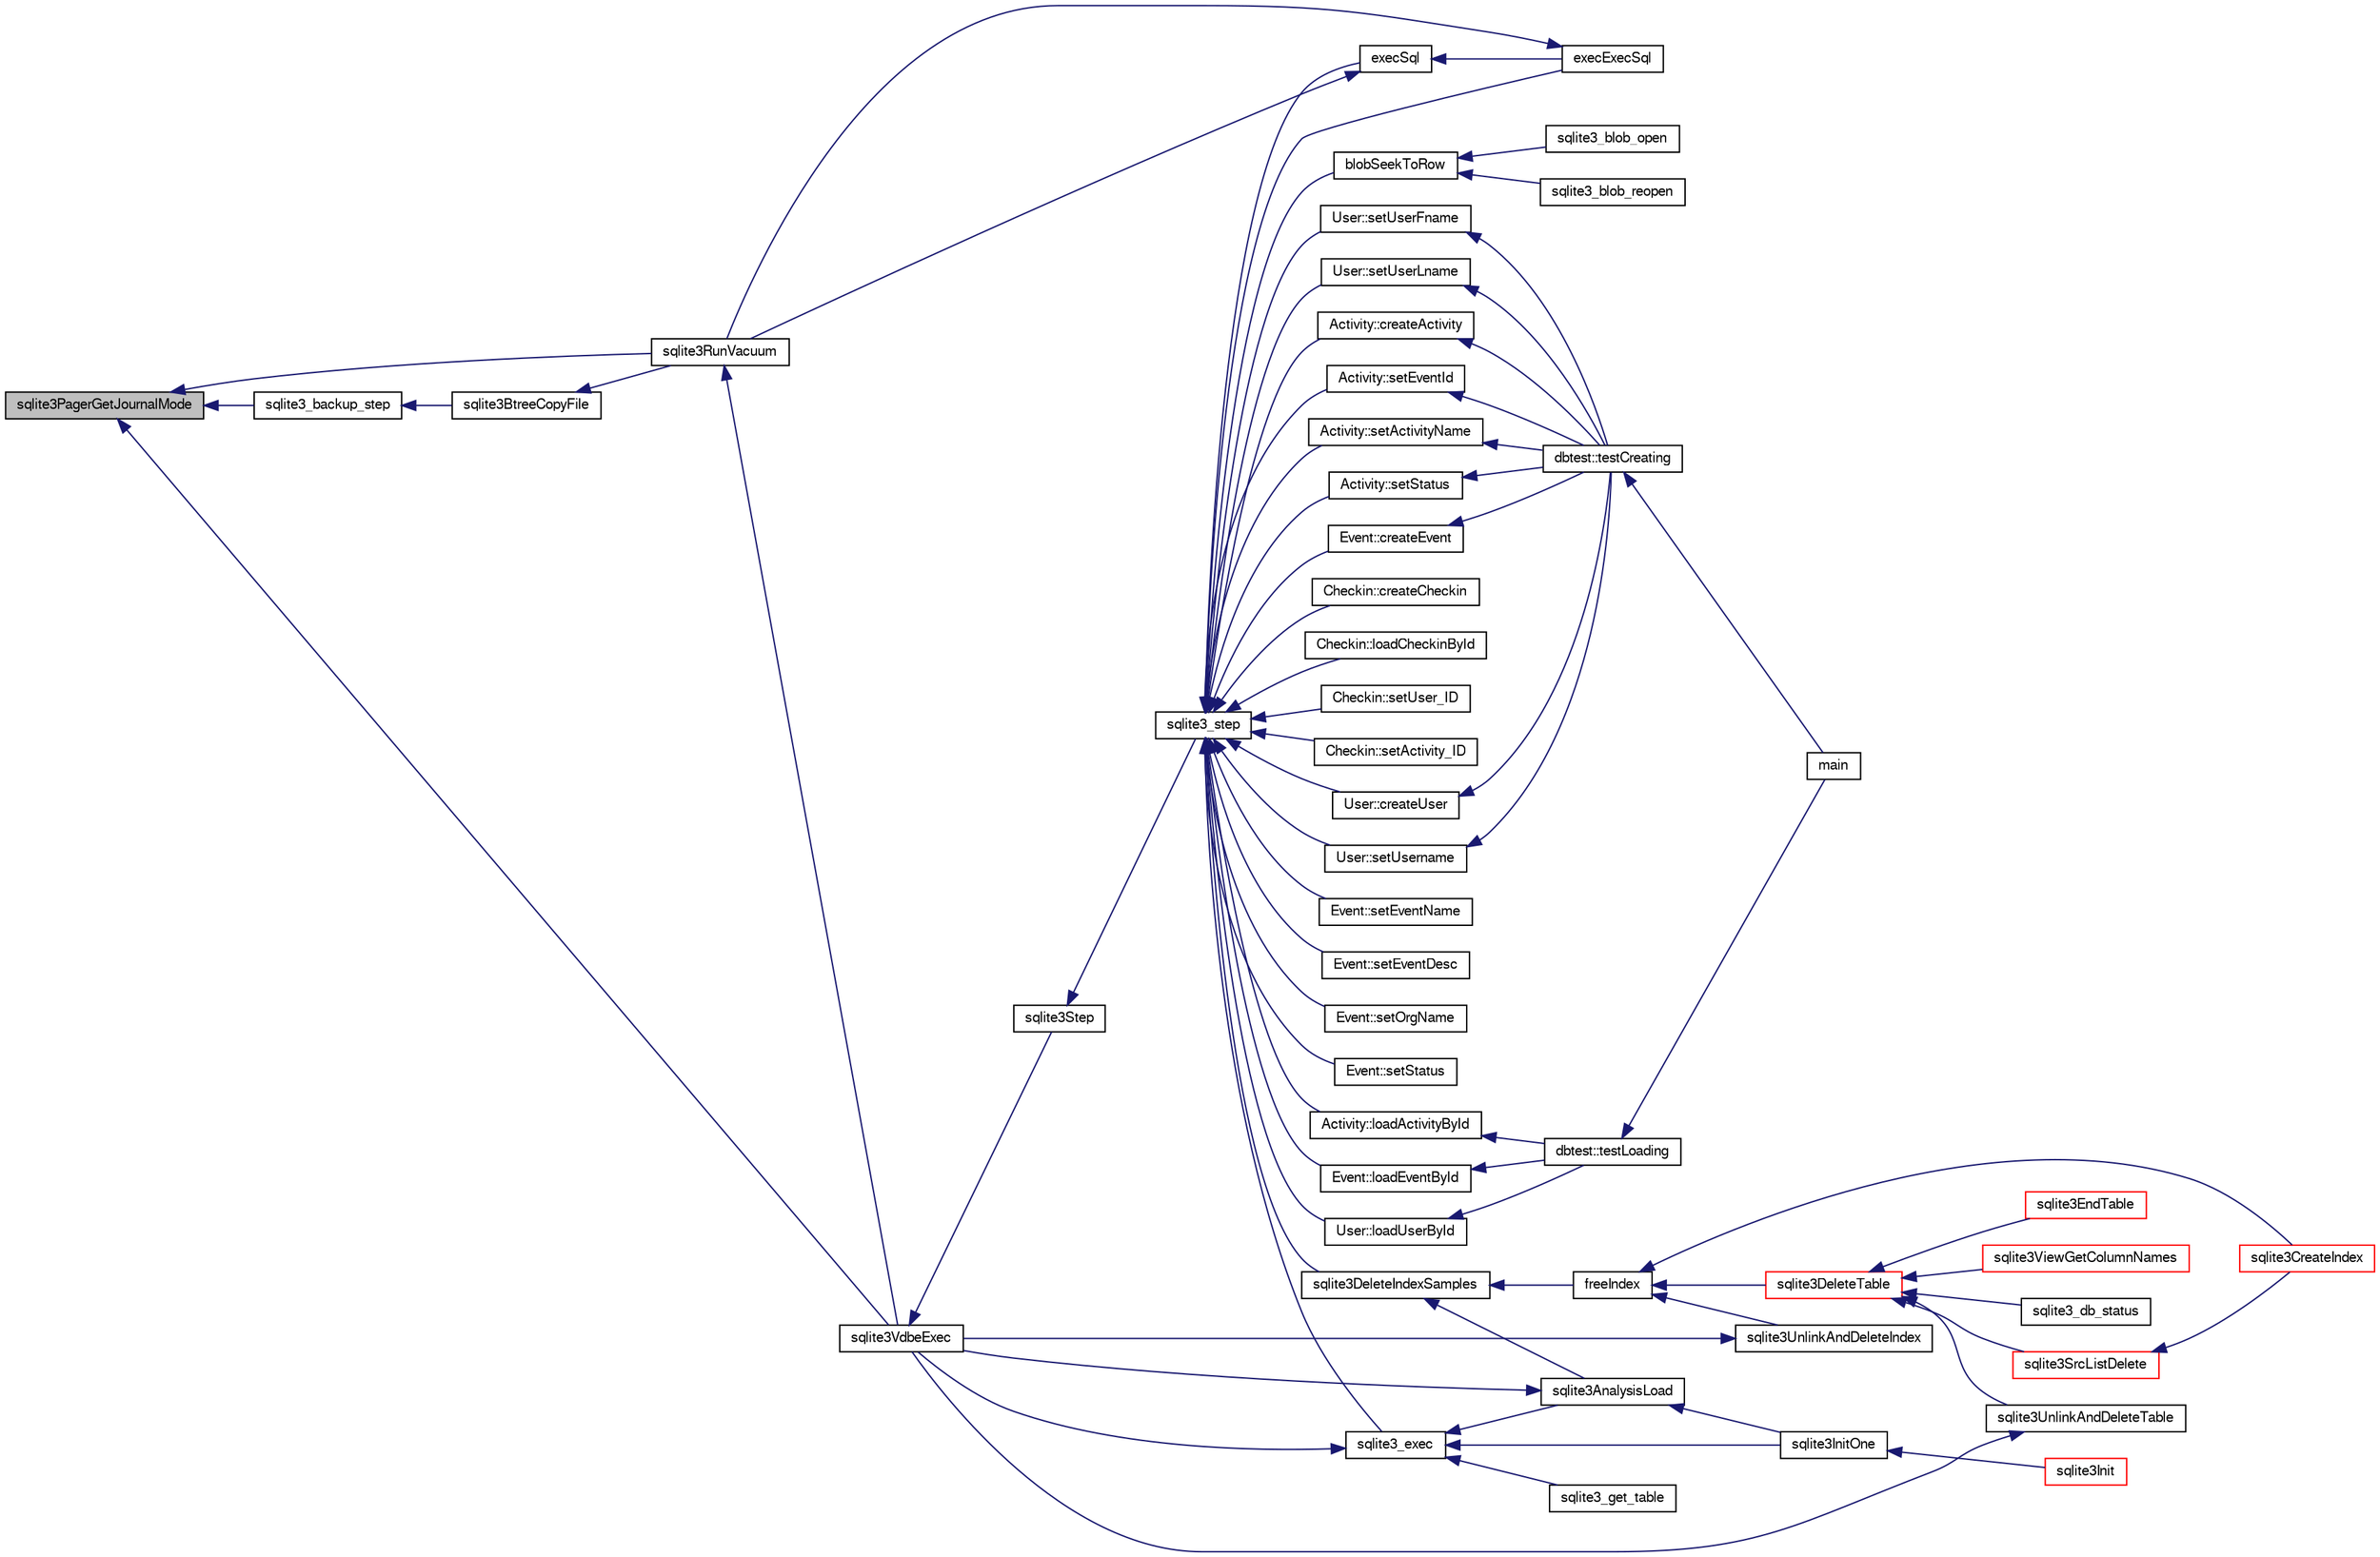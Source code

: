 digraph "sqlite3PagerGetJournalMode"
{
  edge [fontname="FreeSans",fontsize="10",labelfontname="FreeSans",labelfontsize="10"];
  node [fontname="FreeSans",fontsize="10",shape=record];
  rankdir="LR";
  Node629491 [label="sqlite3PagerGetJournalMode",height=0.2,width=0.4,color="black", fillcolor="grey75", style="filled", fontcolor="black"];
  Node629491 -> Node629492 [dir="back",color="midnightblue",fontsize="10",style="solid",fontname="FreeSans"];
  Node629492 [label="sqlite3_backup_step",height=0.2,width=0.4,color="black", fillcolor="white", style="filled",URL="$sqlite3_8h.html#a1699b75e98d082eebc465a9e64c35269"];
  Node629492 -> Node629493 [dir="back",color="midnightblue",fontsize="10",style="solid",fontname="FreeSans"];
  Node629493 [label="sqlite3BtreeCopyFile",height=0.2,width=0.4,color="black", fillcolor="white", style="filled",URL="$sqlite3_8c.html#a4d9e19a79f0d5c1dfcef0bd137ae83f9"];
  Node629493 -> Node629494 [dir="back",color="midnightblue",fontsize="10",style="solid",fontname="FreeSans"];
  Node629494 [label="sqlite3RunVacuum",height=0.2,width=0.4,color="black", fillcolor="white", style="filled",URL="$sqlite3_8c.html#a5e83ddc7b3e7e8e79ad5d1fc92de1d2f"];
  Node629494 -> Node629495 [dir="back",color="midnightblue",fontsize="10",style="solid",fontname="FreeSans"];
  Node629495 [label="sqlite3VdbeExec",height=0.2,width=0.4,color="black", fillcolor="white", style="filled",URL="$sqlite3_8c.html#a8ce40a614bdc56719c4d642b1e4dfb21"];
  Node629495 -> Node629496 [dir="back",color="midnightblue",fontsize="10",style="solid",fontname="FreeSans"];
  Node629496 [label="sqlite3Step",height=0.2,width=0.4,color="black", fillcolor="white", style="filled",URL="$sqlite3_8c.html#a3f2872e873e2758a4beedad1d5113554"];
  Node629496 -> Node629497 [dir="back",color="midnightblue",fontsize="10",style="solid",fontname="FreeSans"];
  Node629497 [label="sqlite3_step",height=0.2,width=0.4,color="black", fillcolor="white", style="filled",URL="$sqlite3_8h.html#ac1e491ce36b7471eb28387f7d3c74334"];
  Node629497 -> Node629498 [dir="back",color="midnightblue",fontsize="10",style="solid",fontname="FreeSans"];
  Node629498 [label="Activity::createActivity",height=0.2,width=0.4,color="black", fillcolor="white", style="filled",URL="$classActivity.html#a813cc5e52c14ab49b39014c134e3425b"];
  Node629498 -> Node629499 [dir="back",color="midnightblue",fontsize="10",style="solid",fontname="FreeSans"];
  Node629499 [label="dbtest::testCreating",height=0.2,width=0.4,color="black", fillcolor="white", style="filled",URL="$classdbtest.html#a8193e88a7df657069c8a6bd09c8243b7"];
  Node629499 -> Node629500 [dir="back",color="midnightblue",fontsize="10",style="solid",fontname="FreeSans"];
  Node629500 [label="main",height=0.2,width=0.4,color="black", fillcolor="white", style="filled",URL="$test_8cpp.html#ae66f6b31b5ad750f1fe042a706a4e3d4"];
  Node629497 -> Node629501 [dir="back",color="midnightblue",fontsize="10",style="solid",fontname="FreeSans"];
  Node629501 [label="Activity::loadActivityById",height=0.2,width=0.4,color="black", fillcolor="white", style="filled",URL="$classActivity.html#abe4ffb4f08a47212ebf9013259d9e7fd"];
  Node629501 -> Node629502 [dir="back",color="midnightblue",fontsize="10",style="solid",fontname="FreeSans"];
  Node629502 [label="dbtest::testLoading",height=0.2,width=0.4,color="black", fillcolor="white", style="filled",URL="$classdbtest.html#a6f98d82a2c8e2b9040848763504ddae1"];
  Node629502 -> Node629500 [dir="back",color="midnightblue",fontsize="10",style="solid",fontname="FreeSans"];
  Node629497 -> Node629503 [dir="back",color="midnightblue",fontsize="10",style="solid",fontname="FreeSans"];
  Node629503 [label="Activity::setEventId",height=0.2,width=0.4,color="black", fillcolor="white", style="filled",URL="$classActivity.html#adb1d0fd0d08f473e068f0a4086bfa9ca"];
  Node629503 -> Node629499 [dir="back",color="midnightblue",fontsize="10",style="solid",fontname="FreeSans"];
  Node629497 -> Node629504 [dir="back",color="midnightblue",fontsize="10",style="solid",fontname="FreeSans"];
  Node629504 [label="Activity::setActivityName",height=0.2,width=0.4,color="black", fillcolor="white", style="filled",URL="$classActivity.html#a62dc3737b33915a36086f9dd26d16a81"];
  Node629504 -> Node629499 [dir="back",color="midnightblue",fontsize="10",style="solid",fontname="FreeSans"];
  Node629497 -> Node629505 [dir="back",color="midnightblue",fontsize="10",style="solid",fontname="FreeSans"];
  Node629505 [label="Activity::setStatus",height=0.2,width=0.4,color="black", fillcolor="white", style="filled",URL="$classActivity.html#af618135a7738f4d2a7ee147a8ef912ea"];
  Node629505 -> Node629499 [dir="back",color="midnightblue",fontsize="10",style="solid",fontname="FreeSans"];
  Node629497 -> Node629506 [dir="back",color="midnightblue",fontsize="10",style="solid",fontname="FreeSans"];
  Node629506 [label="Checkin::createCheckin",height=0.2,width=0.4,color="black", fillcolor="white", style="filled",URL="$classCheckin.html#a4e40acdf7fff0e607f6de4f24f3a163c"];
  Node629497 -> Node629507 [dir="back",color="midnightblue",fontsize="10",style="solid",fontname="FreeSans"];
  Node629507 [label="Checkin::loadCheckinById",height=0.2,width=0.4,color="black", fillcolor="white", style="filled",URL="$classCheckin.html#a3461f70ea6c68475225f2a07f78a21e0"];
  Node629497 -> Node629508 [dir="back",color="midnightblue",fontsize="10",style="solid",fontname="FreeSans"];
  Node629508 [label="Checkin::setUser_ID",height=0.2,width=0.4,color="black", fillcolor="white", style="filled",URL="$classCheckin.html#a76ab640f4f912876dbebf183db5359c6"];
  Node629497 -> Node629509 [dir="back",color="midnightblue",fontsize="10",style="solid",fontname="FreeSans"];
  Node629509 [label="Checkin::setActivity_ID",height=0.2,width=0.4,color="black", fillcolor="white", style="filled",URL="$classCheckin.html#ab2ff3ec2604ec73a42af25874a00b232"];
  Node629497 -> Node629510 [dir="back",color="midnightblue",fontsize="10",style="solid",fontname="FreeSans"];
  Node629510 [label="Event::createEvent",height=0.2,width=0.4,color="black", fillcolor="white", style="filled",URL="$classEvent.html#a77adb9f4a46ffb32c2d931f0691f5903"];
  Node629510 -> Node629499 [dir="back",color="midnightblue",fontsize="10",style="solid",fontname="FreeSans"];
  Node629497 -> Node629511 [dir="back",color="midnightblue",fontsize="10",style="solid",fontname="FreeSans"];
  Node629511 [label="Event::loadEventById",height=0.2,width=0.4,color="black", fillcolor="white", style="filled",URL="$classEvent.html#afa66cea33f722dbeecb69cc98fdea055"];
  Node629511 -> Node629502 [dir="back",color="midnightblue",fontsize="10",style="solid",fontname="FreeSans"];
  Node629497 -> Node629512 [dir="back",color="midnightblue",fontsize="10",style="solid",fontname="FreeSans"];
  Node629512 [label="Event::setEventName",height=0.2,width=0.4,color="black", fillcolor="white", style="filled",URL="$classEvent.html#a10596b6ca077df05184e30d62b08729d"];
  Node629497 -> Node629513 [dir="back",color="midnightblue",fontsize="10",style="solid",fontname="FreeSans"];
  Node629513 [label="Event::setEventDesc",height=0.2,width=0.4,color="black", fillcolor="white", style="filled",URL="$classEvent.html#ae36b8377dcae792f1c5c4726024c981b"];
  Node629497 -> Node629514 [dir="back",color="midnightblue",fontsize="10",style="solid",fontname="FreeSans"];
  Node629514 [label="Event::setOrgName",height=0.2,width=0.4,color="black", fillcolor="white", style="filled",URL="$classEvent.html#a19aac0f776bd764563a54977656cf680"];
  Node629497 -> Node629515 [dir="back",color="midnightblue",fontsize="10",style="solid",fontname="FreeSans"];
  Node629515 [label="Event::setStatus",height=0.2,width=0.4,color="black", fillcolor="white", style="filled",URL="$classEvent.html#ab0a6b9285af0f4172eb841e2b80f8972"];
  Node629497 -> Node629516 [dir="back",color="midnightblue",fontsize="10",style="solid",fontname="FreeSans"];
  Node629516 [label="blobSeekToRow",height=0.2,width=0.4,color="black", fillcolor="white", style="filled",URL="$sqlite3_8c.html#afff57e13332b98c8a44a7cebe38962ab"];
  Node629516 -> Node629517 [dir="back",color="midnightblue",fontsize="10",style="solid",fontname="FreeSans"];
  Node629517 [label="sqlite3_blob_open",height=0.2,width=0.4,color="black", fillcolor="white", style="filled",URL="$sqlite3_8h.html#adb8ad839a5bdd62a43785132bc7dd518"];
  Node629516 -> Node629518 [dir="back",color="midnightblue",fontsize="10",style="solid",fontname="FreeSans"];
  Node629518 [label="sqlite3_blob_reopen",height=0.2,width=0.4,color="black", fillcolor="white", style="filled",URL="$sqlite3_8h.html#abc77c24fdc0150138490359a94360f7e"];
  Node629497 -> Node629519 [dir="back",color="midnightblue",fontsize="10",style="solid",fontname="FreeSans"];
  Node629519 [label="sqlite3DeleteIndexSamples",height=0.2,width=0.4,color="black", fillcolor="white", style="filled",URL="$sqlite3_8c.html#aaeda0302fbf61397ec009f65bed047ef"];
  Node629519 -> Node629520 [dir="back",color="midnightblue",fontsize="10",style="solid",fontname="FreeSans"];
  Node629520 [label="sqlite3AnalysisLoad",height=0.2,width=0.4,color="black", fillcolor="white", style="filled",URL="$sqlite3_8c.html#a48a2301c27e1d3d68708b9b8761b5a01"];
  Node629520 -> Node629495 [dir="back",color="midnightblue",fontsize="10",style="solid",fontname="FreeSans"];
  Node629520 -> Node629521 [dir="back",color="midnightblue",fontsize="10",style="solid",fontname="FreeSans"];
  Node629521 [label="sqlite3InitOne",height=0.2,width=0.4,color="black", fillcolor="white", style="filled",URL="$sqlite3_8c.html#ac4318b25df65269906b0379251fe9b85"];
  Node629521 -> Node629522 [dir="back",color="midnightblue",fontsize="10",style="solid",fontname="FreeSans"];
  Node629522 [label="sqlite3Init",height=0.2,width=0.4,color="red", fillcolor="white", style="filled",URL="$sqlite3_8c.html#aed74e3dc765631a833f522f425ff5a48"];
  Node629519 -> Node629622 [dir="back",color="midnightblue",fontsize="10",style="solid",fontname="FreeSans"];
  Node629622 [label="freeIndex",height=0.2,width=0.4,color="black", fillcolor="white", style="filled",URL="$sqlite3_8c.html#a00907c99c18d5bcb9d0b38c077146c31"];
  Node629622 -> Node629623 [dir="back",color="midnightblue",fontsize="10",style="solid",fontname="FreeSans"];
  Node629623 [label="sqlite3UnlinkAndDeleteIndex",height=0.2,width=0.4,color="black", fillcolor="white", style="filled",URL="$sqlite3_8c.html#a889f2dcb438c56db37a6d61e9f25e244"];
  Node629623 -> Node629495 [dir="back",color="midnightblue",fontsize="10",style="solid",fontname="FreeSans"];
  Node629622 -> Node629624 [dir="back",color="midnightblue",fontsize="10",style="solid",fontname="FreeSans"];
  Node629624 [label="sqlite3DeleteTable",height=0.2,width=0.4,color="red", fillcolor="white", style="filled",URL="$sqlite3_8c.html#a7fd3d507375a381a3807f92735318973"];
  Node629624 -> Node629625 [dir="back",color="midnightblue",fontsize="10",style="solid",fontname="FreeSans"];
  Node629625 [label="sqlite3_db_status",height=0.2,width=0.4,color="black", fillcolor="white", style="filled",URL="$sqlite3_8h.html#ab64e8333313ee2e44116842711818940"];
  Node629624 -> Node629626 [dir="back",color="midnightblue",fontsize="10",style="solid",fontname="FreeSans"];
  Node629626 [label="sqlite3UnlinkAndDeleteTable",height=0.2,width=0.4,color="black", fillcolor="white", style="filled",URL="$sqlite3_8c.html#a9733677716a49de464f86fff164e9a1b"];
  Node629626 -> Node629495 [dir="back",color="midnightblue",fontsize="10",style="solid",fontname="FreeSans"];
  Node629624 -> Node629537 [dir="back",color="midnightblue",fontsize="10",style="solid",fontname="FreeSans"];
  Node629537 [label="sqlite3EndTable",height=0.2,width=0.4,color="red", fillcolor="white", style="filled",URL="$sqlite3_8c.html#a7b5f2c66c0f0b6f819d970ca389768b0"];
  Node629624 -> Node629572 [dir="back",color="midnightblue",fontsize="10",style="solid",fontname="FreeSans"];
  Node629572 [label="sqlite3ViewGetColumnNames",height=0.2,width=0.4,color="red", fillcolor="white", style="filled",URL="$sqlite3_8c.html#aebc7cd8d9e2bd174ae0a60363d3f6ce8"];
  Node629624 -> Node629627 [dir="back",color="midnightblue",fontsize="10",style="solid",fontname="FreeSans"];
  Node629627 [label="sqlite3SrcListDelete",height=0.2,width=0.4,color="red", fillcolor="white", style="filled",URL="$sqlite3_8c.html#acc250a3e5e7fd8889a16a9f28e3e7312"];
  Node629627 -> Node629534 [dir="back",color="midnightblue",fontsize="10",style="solid",fontname="FreeSans"];
  Node629534 [label="sqlite3CreateIndex",height=0.2,width=0.4,color="red", fillcolor="white", style="filled",URL="$sqlite3_8c.html#a8dbe5e590ab6c58a8c45f34f7c81e825"];
  Node629622 -> Node629534 [dir="back",color="midnightblue",fontsize="10",style="solid",fontname="FreeSans"];
  Node629497 -> Node629687 [dir="back",color="midnightblue",fontsize="10",style="solid",fontname="FreeSans"];
  Node629687 [label="sqlite3_exec",height=0.2,width=0.4,color="black", fillcolor="white", style="filled",URL="$sqlite3_8h.html#a97487ec8150e0bcc8fa392ab8f0e24db"];
  Node629687 -> Node629495 [dir="back",color="midnightblue",fontsize="10",style="solid",fontname="FreeSans"];
  Node629687 -> Node629520 [dir="back",color="midnightblue",fontsize="10",style="solid",fontname="FreeSans"];
  Node629687 -> Node629521 [dir="back",color="midnightblue",fontsize="10",style="solid",fontname="FreeSans"];
  Node629687 -> Node629688 [dir="back",color="midnightblue",fontsize="10",style="solid",fontname="FreeSans"];
  Node629688 [label="sqlite3_get_table",height=0.2,width=0.4,color="black", fillcolor="white", style="filled",URL="$sqlite3_8h.html#a5effeac4e12df57beaa35c5be1f61579"];
  Node629497 -> Node629679 [dir="back",color="midnightblue",fontsize="10",style="solid",fontname="FreeSans"];
  Node629679 [label="execSql",height=0.2,width=0.4,color="black", fillcolor="white", style="filled",URL="$sqlite3_8c.html#a7d16651b98a110662f4c265eff0246cb"];
  Node629679 -> Node629680 [dir="back",color="midnightblue",fontsize="10",style="solid",fontname="FreeSans"];
  Node629680 [label="execExecSql",height=0.2,width=0.4,color="black", fillcolor="white", style="filled",URL="$sqlite3_8c.html#ac1be09a6c047f21133d16378d301e0d4"];
  Node629680 -> Node629494 [dir="back",color="midnightblue",fontsize="10",style="solid",fontname="FreeSans"];
  Node629679 -> Node629494 [dir="back",color="midnightblue",fontsize="10",style="solid",fontname="FreeSans"];
  Node629497 -> Node629680 [dir="back",color="midnightblue",fontsize="10",style="solid",fontname="FreeSans"];
  Node629497 -> Node629681 [dir="back",color="midnightblue",fontsize="10",style="solid",fontname="FreeSans"];
  Node629681 [label="User::createUser",height=0.2,width=0.4,color="black", fillcolor="white", style="filled",URL="$classUser.html#a22ed673939e8cc0a136130b809bba513"];
  Node629681 -> Node629499 [dir="back",color="midnightblue",fontsize="10",style="solid",fontname="FreeSans"];
  Node629497 -> Node629682 [dir="back",color="midnightblue",fontsize="10",style="solid",fontname="FreeSans"];
  Node629682 [label="User::loadUserById",height=0.2,width=0.4,color="black", fillcolor="white", style="filled",URL="$classUser.html#a863377665b7fb83c5547dcf9727f5092"];
  Node629682 -> Node629502 [dir="back",color="midnightblue",fontsize="10",style="solid",fontname="FreeSans"];
  Node629497 -> Node629683 [dir="back",color="midnightblue",fontsize="10",style="solid",fontname="FreeSans"];
  Node629683 [label="User::setUsername",height=0.2,width=0.4,color="black", fillcolor="white", style="filled",URL="$classUser.html#aa0497022a136cb78de785b0a39ae60b1"];
  Node629683 -> Node629499 [dir="back",color="midnightblue",fontsize="10",style="solid",fontname="FreeSans"];
  Node629497 -> Node629684 [dir="back",color="midnightblue",fontsize="10",style="solid",fontname="FreeSans"];
  Node629684 [label="User::setUserFname",height=0.2,width=0.4,color="black", fillcolor="white", style="filled",URL="$classUser.html#a72657eb55cd0ca437b4841a43f19912f"];
  Node629684 -> Node629499 [dir="back",color="midnightblue",fontsize="10",style="solid",fontname="FreeSans"];
  Node629497 -> Node629685 [dir="back",color="midnightblue",fontsize="10",style="solid",fontname="FreeSans"];
  Node629685 [label="User::setUserLname",height=0.2,width=0.4,color="black", fillcolor="white", style="filled",URL="$classUser.html#aa25973387e5afe1aa6f60dd6545e33b5"];
  Node629685 -> Node629499 [dir="back",color="midnightblue",fontsize="10",style="solid",fontname="FreeSans"];
  Node629491 -> Node629495 [dir="back",color="midnightblue",fontsize="10",style="solid",fontname="FreeSans"];
  Node629491 -> Node629494 [dir="back",color="midnightblue",fontsize="10",style="solid",fontname="FreeSans"];
}
